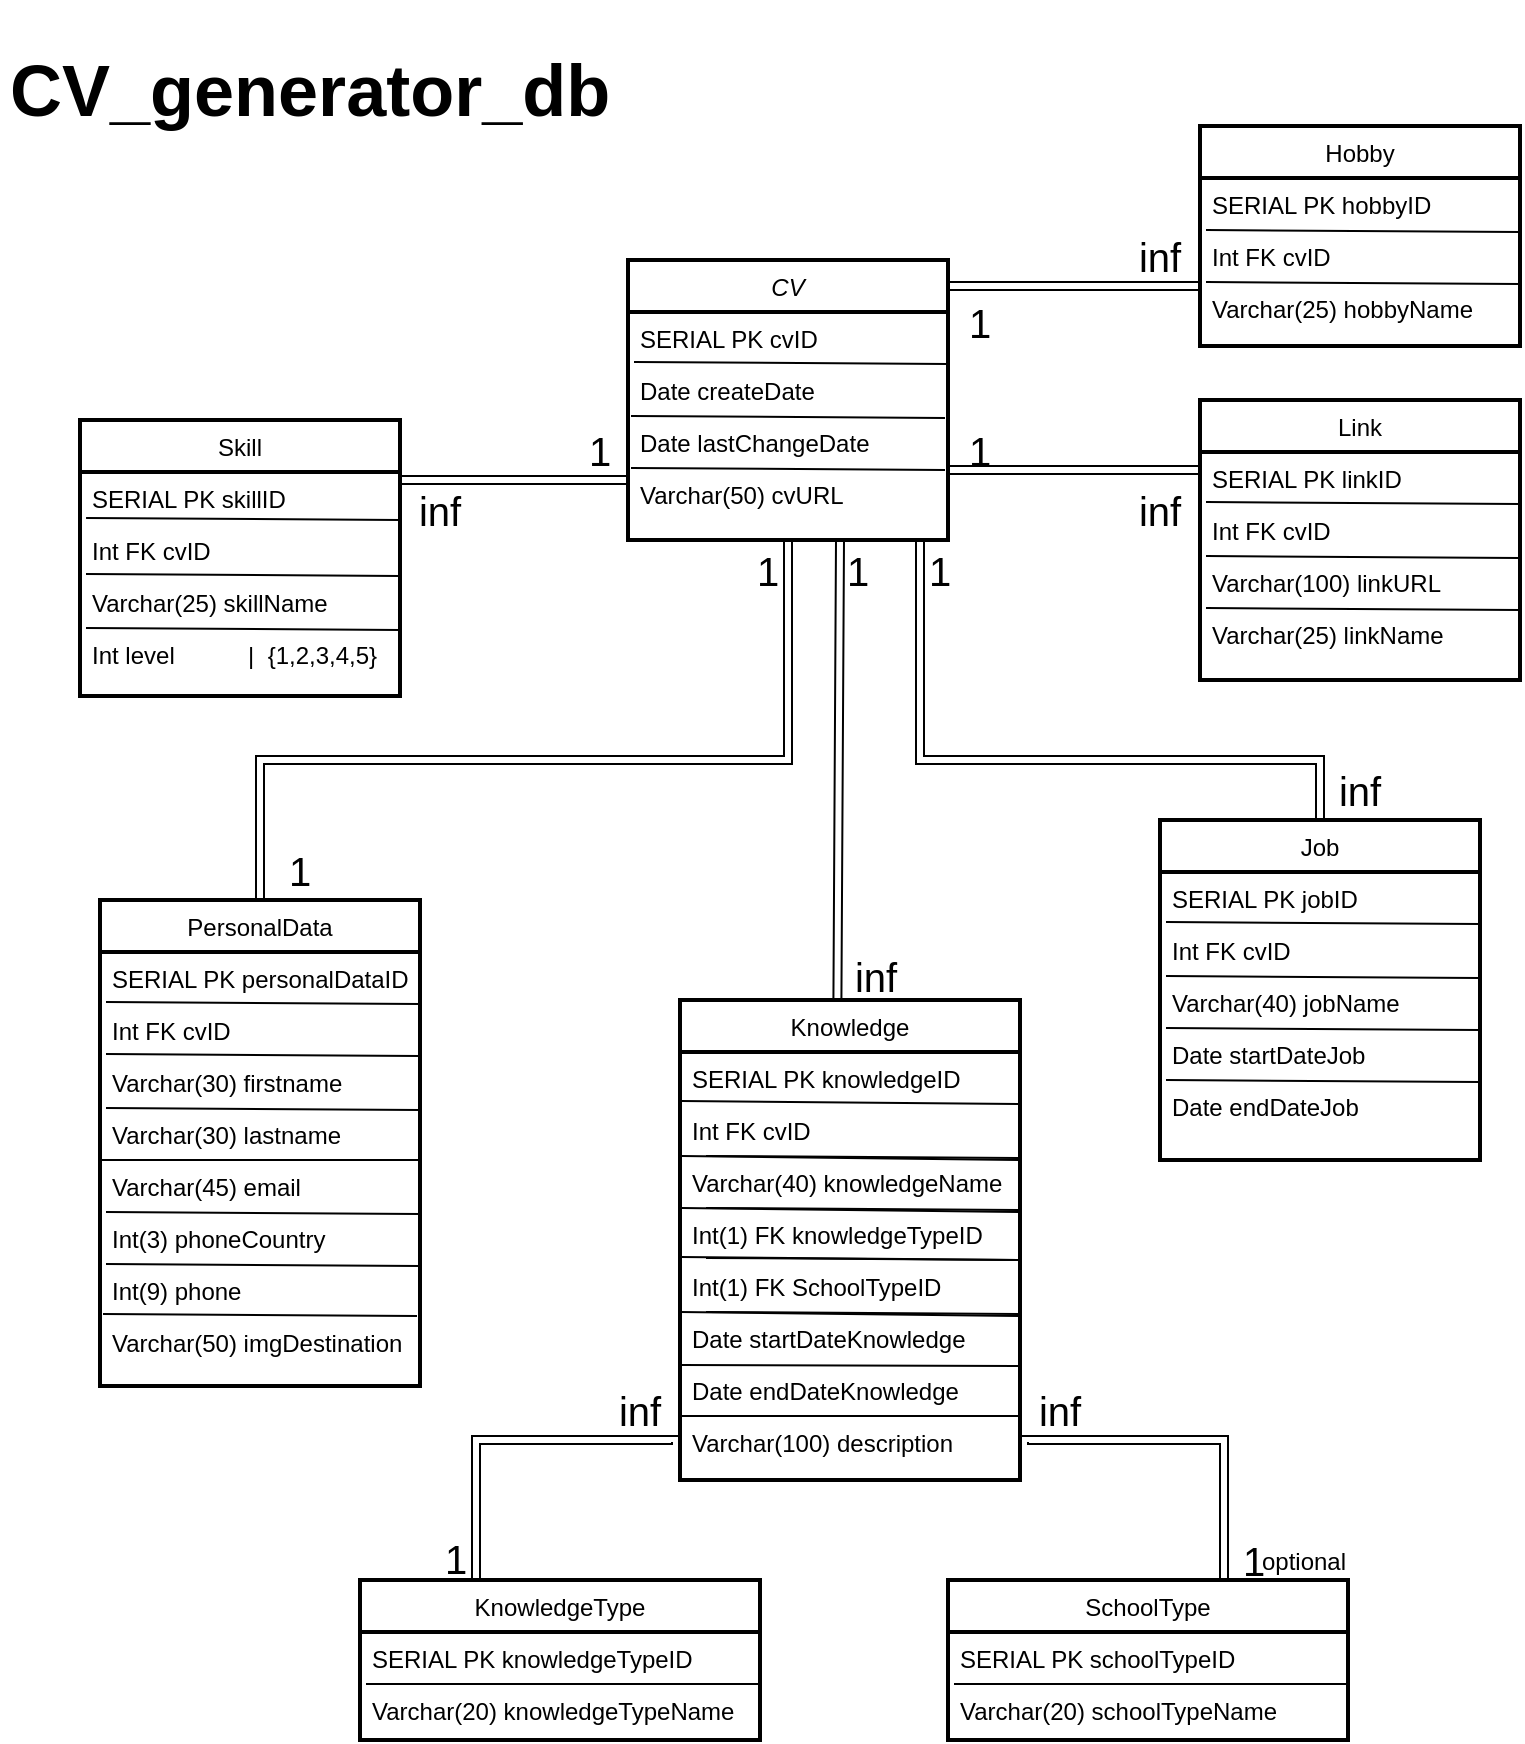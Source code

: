 <mxfile version="21.2.8" type="device">
  <diagram id="C5RBs43oDa-KdzZeNtuy" name="Page-1">
    <mxGraphModel dx="1677" dy="1280" grid="1" gridSize="10" guides="1" tooltips="1" connect="1" arrows="1" fold="1" page="1" pageScale="1" pageWidth="827" pageHeight="1169" math="0" shadow="0">
      <root>
        <mxCell id="WIyWlLk6GJQsqaUBKTNV-0" />
        <mxCell id="WIyWlLk6GJQsqaUBKTNV-1" parent="WIyWlLk6GJQsqaUBKTNV-0" />
        <mxCell id="zkfFHV4jXpPFQw0GAbJ--0" value="CV" style="swimlane;fontStyle=2;align=center;verticalAlign=top;childLayout=stackLayout;horizontal=1;startSize=26;horizontalStack=0;resizeParent=1;resizeLast=0;collapsible=1;marginBottom=0;rounded=0;shadow=0;strokeWidth=2;" parent="WIyWlLk6GJQsqaUBKTNV-1" vertex="1">
          <mxGeometry x="344" y="137" width="160" height="140" as="geometry">
            <mxRectangle x="230" y="140" width="160" height="26" as="alternateBounds" />
          </mxGeometry>
        </mxCell>
        <mxCell id="zkfFHV4jXpPFQw0GAbJ--1" value="SERIAL PK cvID" style="text;align=left;verticalAlign=top;spacingLeft=4;spacingRight=4;overflow=hidden;rotatable=0;points=[[0,0.5],[1,0.5]];portConstraint=eastwest;" parent="zkfFHV4jXpPFQw0GAbJ--0" vertex="1">
          <mxGeometry y="26" width="160" height="26" as="geometry" />
        </mxCell>
        <mxCell id="-dVuh-FXX1zb581pYCFE-20" value="" style="endArrow=none;html=1;rounded=0;entryX=0.019;entryY=-0.115;entryDx=0;entryDy=0;entryPerimeter=0;exitX=0.167;exitY=0.667;exitDx=0;exitDy=0;exitPerimeter=0;" parent="zkfFHV4jXpPFQw0GAbJ--0" edge="1">
          <mxGeometry width="50" height="50" relative="1" as="geometry">
            <mxPoint x="160" y="52" as="sourcePoint" />
            <mxPoint x="3" y="51" as="targetPoint" />
          </mxGeometry>
        </mxCell>
        <mxCell id="zkfFHV4jXpPFQw0GAbJ--2" value="Date createDate" style="text;align=left;verticalAlign=top;spacingLeft=4;spacingRight=4;overflow=hidden;rotatable=0;points=[[0,0.5],[1,0.5]];portConstraint=eastwest;rounded=0;shadow=0;html=0;" parent="zkfFHV4jXpPFQw0GAbJ--0" vertex="1">
          <mxGeometry y="52" width="160" height="26" as="geometry" />
        </mxCell>
        <mxCell id="-dVuh-FXX1zb581pYCFE-21" value="" style="endArrow=none;html=1;rounded=0;entryX=0.019;entryY=-0.115;entryDx=0;entryDy=0;entryPerimeter=0;exitX=0.167;exitY=0.667;exitDx=0;exitDy=0;exitPerimeter=0;" parent="zkfFHV4jXpPFQw0GAbJ--0" edge="1">
          <mxGeometry width="50" height="50" relative="1" as="geometry">
            <mxPoint x="158.5" y="79" as="sourcePoint" />
            <mxPoint x="1.5" y="78" as="targetPoint" />
          </mxGeometry>
        </mxCell>
        <mxCell id="zkfFHV4jXpPFQw0GAbJ--3" value="Date lastChangeDate" style="text;align=left;verticalAlign=top;spacingLeft=4;spacingRight=4;overflow=hidden;rotatable=0;points=[[0,0.5],[1,0.5]];portConstraint=eastwest;rounded=0;shadow=0;html=0;" parent="zkfFHV4jXpPFQw0GAbJ--0" vertex="1">
          <mxGeometry y="78" width="160" height="26" as="geometry" />
        </mxCell>
        <mxCell id="-dVuh-FXX1zb581pYCFE-22" value="" style="endArrow=none;html=1;rounded=0;entryX=0.019;entryY=-0.115;entryDx=0;entryDy=0;entryPerimeter=0;exitX=0.167;exitY=0.667;exitDx=0;exitDy=0;exitPerimeter=0;" parent="zkfFHV4jXpPFQw0GAbJ--0" edge="1">
          <mxGeometry width="50" height="50" relative="1" as="geometry">
            <mxPoint x="158.5" y="105" as="sourcePoint" />
            <mxPoint x="1.5" y="104" as="targetPoint" />
          </mxGeometry>
        </mxCell>
        <mxCell id="-dVuh-FXX1zb581pYCFE-0" value="Varchar(50) cvURL" style="text;align=left;verticalAlign=top;spacingLeft=4;spacingRight=4;overflow=hidden;rotatable=0;points=[[0,0.5],[1,0.5]];portConstraint=eastwest;rounded=0;shadow=0;html=0;" parent="zkfFHV4jXpPFQw0GAbJ--0" vertex="1">
          <mxGeometry y="104" width="160" height="26" as="geometry" />
        </mxCell>
        <mxCell id="zkfFHV4jXpPFQw0GAbJ--6" value="Skill" style="swimlane;fontStyle=0;align=center;verticalAlign=top;childLayout=stackLayout;horizontal=1;startSize=26;horizontalStack=0;resizeParent=1;resizeLast=0;collapsible=1;marginBottom=0;rounded=0;shadow=0;strokeWidth=2;" parent="WIyWlLk6GJQsqaUBKTNV-1" vertex="1">
          <mxGeometry x="70" y="217" width="160" height="138" as="geometry">
            <mxRectangle x="130" y="380" width="160" height="26" as="alternateBounds" />
          </mxGeometry>
        </mxCell>
        <mxCell id="zkfFHV4jXpPFQw0GAbJ--7" value="SERIAL PK skillID" style="text;align=left;verticalAlign=top;spacingLeft=4;spacingRight=4;overflow=hidden;rotatable=0;points=[[0,0.5],[1,0.5]];portConstraint=eastwest;" parent="zkfFHV4jXpPFQw0GAbJ--6" vertex="1">
          <mxGeometry y="26" width="160" height="26" as="geometry" />
        </mxCell>
        <mxCell id="zkfFHV4jXpPFQw0GAbJ--8" value="Int FK cvID" style="text;align=left;verticalAlign=top;spacingLeft=4;spacingRight=4;overflow=hidden;rotatable=0;points=[[0,0.5],[1,0.5]];portConstraint=eastwest;rounded=0;shadow=0;html=0;" parent="zkfFHV4jXpPFQw0GAbJ--6" vertex="1">
          <mxGeometry y="52" width="160" height="26" as="geometry" />
        </mxCell>
        <mxCell id="-dVuh-FXX1zb581pYCFE-18" value="" style="endArrow=none;html=1;rounded=0;entryX=0.019;entryY=-0.115;entryDx=0;entryDy=0;entryPerimeter=0;exitX=0.167;exitY=0.667;exitDx=0;exitDy=0;exitPerimeter=0;" parent="zkfFHV4jXpPFQw0GAbJ--6" edge="1">
          <mxGeometry width="50" height="50" relative="1" as="geometry">
            <mxPoint x="160" y="78" as="sourcePoint" />
            <mxPoint x="3" y="77" as="targetPoint" />
          </mxGeometry>
        </mxCell>
        <mxCell id="-dVuh-FXX1zb581pYCFE-6" value="Varchar(25) skillName" style="text;align=left;verticalAlign=top;spacingLeft=4;spacingRight=4;overflow=hidden;rotatable=0;points=[[0,0.5],[1,0.5]];portConstraint=eastwest;rounded=0;shadow=0;html=0;" parent="zkfFHV4jXpPFQw0GAbJ--6" vertex="1">
          <mxGeometry y="78" width="160" height="26" as="geometry" />
        </mxCell>
        <mxCell id="-dVuh-FXX1zb581pYCFE-19" value="" style="endArrow=none;html=1;rounded=0;entryX=0.019;entryY=-0.115;entryDx=0;entryDy=0;entryPerimeter=0;exitX=0.167;exitY=0.667;exitDx=0;exitDy=0;exitPerimeter=0;" parent="zkfFHV4jXpPFQw0GAbJ--6" edge="1">
          <mxGeometry width="50" height="50" relative="1" as="geometry">
            <mxPoint x="160" y="105" as="sourcePoint" />
            <mxPoint x="3" y="104" as="targetPoint" />
          </mxGeometry>
        </mxCell>
        <mxCell id="-dVuh-FXX1zb581pYCFE-7" value="Int level           |  {1,2,3,4,5}" style="text;align=left;verticalAlign=top;spacingLeft=4;spacingRight=4;overflow=hidden;rotatable=0;points=[[0,0.5],[1,0.5]];portConstraint=eastwest;rounded=0;shadow=0;html=0;" parent="zkfFHV4jXpPFQw0GAbJ--6" vertex="1">
          <mxGeometry y="104" width="160" height="26" as="geometry" />
        </mxCell>
        <mxCell id="zkfFHV4jXpPFQw0GAbJ--12" value="" style="endArrow=block;endFill=0;shadow=0;strokeWidth=1;rounded=0;edgeStyle=elbowEdgeStyle;elbow=vertical;shape=link;" parent="WIyWlLk6GJQsqaUBKTNV-1" source="zkfFHV4jXpPFQw0GAbJ--6" target="zkfFHV4jXpPFQw0GAbJ--0" edge="1">
          <mxGeometry width="160" relative="1" as="geometry">
            <mxPoint x="210" y="310" as="sourcePoint" />
            <mxPoint x="210" y="310" as="targetPoint" />
          </mxGeometry>
        </mxCell>
        <mxCell id="zkfFHV4jXpPFQw0GAbJ--13" value="Link" style="swimlane;fontStyle=0;align=center;verticalAlign=top;childLayout=stackLayout;horizontal=1;startSize=26;horizontalStack=0;resizeParent=1;resizeLast=0;collapsible=1;marginBottom=0;rounded=0;shadow=0;strokeWidth=2;" parent="WIyWlLk6GJQsqaUBKTNV-1" vertex="1">
          <mxGeometry x="630" y="207" width="160" height="140" as="geometry">
            <mxRectangle x="340" y="380" width="170" height="26" as="alternateBounds" />
          </mxGeometry>
        </mxCell>
        <mxCell id="zkfFHV4jXpPFQw0GAbJ--14" value="SERIAL PK linkID" style="text;align=left;verticalAlign=top;spacingLeft=4;spacingRight=4;overflow=hidden;rotatable=0;points=[[0,0.5],[1,0.5]];portConstraint=eastwest;" parent="zkfFHV4jXpPFQw0GAbJ--13" vertex="1">
          <mxGeometry y="26" width="160" height="26" as="geometry" />
        </mxCell>
        <mxCell id="-dVuh-FXX1zb581pYCFE-23" value="" style="endArrow=none;html=1;rounded=0;entryX=0.019;entryY=-0.115;entryDx=0;entryDy=0;entryPerimeter=0;exitX=0.167;exitY=0.667;exitDx=0;exitDy=0;exitPerimeter=0;" parent="zkfFHV4jXpPFQw0GAbJ--13" edge="1">
          <mxGeometry width="50" height="50" relative="1" as="geometry">
            <mxPoint x="160" y="52" as="sourcePoint" />
            <mxPoint x="3" y="51" as="targetPoint" />
          </mxGeometry>
        </mxCell>
        <mxCell id="-dVuh-FXX1zb581pYCFE-1" value="Int FK cvID" style="text;align=left;verticalAlign=top;spacingLeft=4;spacingRight=4;overflow=hidden;rotatable=0;points=[[0,0.5],[1,0.5]];portConstraint=eastwest;" parent="zkfFHV4jXpPFQw0GAbJ--13" vertex="1">
          <mxGeometry y="52" width="160" height="26" as="geometry" />
        </mxCell>
        <mxCell id="-dVuh-FXX1zb581pYCFE-24" value="" style="endArrow=none;html=1;rounded=0;entryX=0.019;entryY=-0.115;entryDx=0;entryDy=0;entryPerimeter=0;exitX=0.167;exitY=0.667;exitDx=0;exitDy=0;exitPerimeter=0;" parent="zkfFHV4jXpPFQw0GAbJ--13" edge="1">
          <mxGeometry width="50" height="50" relative="1" as="geometry">
            <mxPoint x="160" y="79" as="sourcePoint" />
            <mxPoint x="3" y="78" as="targetPoint" />
          </mxGeometry>
        </mxCell>
        <mxCell id="-dVuh-FXX1zb581pYCFE-2" value="Varchar(100) linkURL" style="text;align=left;verticalAlign=top;spacingLeft=4;spacingRight=4;overflow=hidden;rotatable=0;points=[[0,0.5],[1,0.5]];portConstraint=eastwest;" parent="zkfFHV4jXpPFQw0GAbJ--13" vertex="1">
          <mxGeometry y="78" width="160" height="26" as="geometry" />
        </mxCell>
        <mxCell id="-dVuh-FXX1zb581pYCFE-25" value="" style="endArrow=none;html=1;rounded=0;entryX=0.019;entryY=-0.115;entryDx=0;entryDy=0;entryPerimeter=0;exitX=0.167;exitY=0.667;exitDx=0;exitDy=0;exitPerimeter=0;" parent="zkfFHV4jXpPFQw0GAbJ--13" edge="1">
          <mxGeometry width="50" height="50" relative="1" as="geometry">
            <mxPoint x="160" y="105" as="sourcePoint" />
            <mxPoint x="3" y="104" as="targetPoint" />
          </mxGeometry>
        </mxCell>
        <mxCell id="-dVuh-FXX1zb581pYCFE-3" value="Varchar(25) linkName" style="text;align=left;verticalAlign=top;spacingLeft=4;spacingRight=4;overflow=hidden;rotatable=0;points=[[0,0.5],[1,0.5]];portConstraint=eastwest;" parent="zkfFHV4jXpPFQw0GAbJ--13" vertex="1">
          <mxGeometry y="104" width="160" height="26" as="geometry" />
        </mxCell>
        <mxCell id="zkfFHV4jXpPFQw0GAbJ--16" value="" style="endArrow=block;endFill=0;shadow=0;strokeWidth=1;rounded=0;edgeStyle=elbowEdgeStyle;elbow=vertical;shape=link;" parent="WIyWlLk6GJQsqaUBKTNV-1" source="zkfFHV4jXpPFQw0GAbJ--13" target="zkfFHV4jXpPFQw0GAbJ--0" edge="1">
          <mxGeometry width="160" relative="1" as="geometry">
            <mxPoint x="220" y="480" as="sourcePoint" />
            <mxPoint x="320" y="378" as="targetPoint" />
          </mxGeometry>
        </mxCell>
        <mxCell id="zkfFHV4jXpPFQw0GAbJ--17" value="PersonalData" style="swimlane;fontStyle=0;align=center;verticalAlign=top;childLayout=stackLayout;horizontal=1;startSize=26;horizontalStack=0;resizeParent=1;resizeLast=0;collapsible=1;marginBottom=0;rounded=0;shadow=0;strokeWidth=2;" parent="WIyWlLk6GJQsqaUBKTNV-1" vertex="1">
          <mxGeometry x="80" y="457" width="160" height="243" as="geometry">
            <mxRectangle x="550" y="140" width="160" height="26" as="alternateBounds" />
          </mxGeometry>
        </mxCell>
        <mxCell id="zkfFHV4jXpPFQw0GAbJ--18" value="SERIAL PK personalDataID" style="text;align=left;verticalAlign=top;spacingLeft=4;spacingRight=4;overflow=hidden;rotatable=0;points=[[0,0.5],[1,0.5]];portConstraint=eastwest;" parent="zkfFHV4jXpPFQw0GAbJ--17" vertex="1">
          <mxGeometry y="26" width="160" height="26" as="geometry" />
        </mxCell>
        <mxCell id="-dVuh-FXX1zb581pYCFE-66" value="" style="endArrow=none;html=1;rounded=0;entryX=0.019;entryY=-0.115;entryDx=0;entryDy=0;entryPerimeter=0;exitX=0.167;exitY=0.667;exitDx=0;exitDy=0;exitPerimeter=0;" parent="zkfFHV4jXpPFQw0GAbJ--17" edge="1">
          <mxGeometry width="50" height="50" relative="1" as="geometry">
            <mxPoint x="160" y="52" as="sourcePoint" />
            <mxPoint x="3" y="51" as="targetPoint" />
          </mxGeometry>
        </mxCell>
        <mxCell id="zkfFHV4jXpPFQw0GAbJ--19" value="Int FK cvID" style="text;align=left;verticalAlign=top;spacingLeft=4;spacingRight=4;overflow=hidden;rotatable=0;points=[[0,0.5],[1,0.5]];portConstraint=eastwest;rounded=0;shadow=0;html=0;" parent="zkfFHV4jXpPFQw0GAbJ--17" vertex="1">
          <mxGeometry y="52" width="160" height="26" as="geometry" />
        </mxCell>
        <mxCell id="-dVuh-FXX1zb581pYCFE-67" value="" style="endArrow=none;html=1;rounded=0;entryX=0.019;entryY=-0.115;entryDx=0;entryDy=0;entryPerimeter=0;exitX=0.167;exitY=0.667;exitDx=0;exitDy=0;exitPerimeter=0;" parent="zkfFHV4jXpPFQw0GAbJ--17" edge="1">
          <mxGeometry width="50" height="50" relative="1" as="geometry">
            <mxPoint x="160" y="78" as="sourcePoint" />
            <mxPoint x="3" y="77" as="targetPoint" />
          </mxGeometry>
        </mxCell>
        <mxCell id="zkfFHV4jXpPFQw0GAbJ--20" value="Varchar(30) firstname" style="text;align=left;verticalAlign=top;spacingLeft=4;spacingRight=4;overflow=hidden;rotatable=0;points=[[0,0.5],[1,0.5]];portConstraint=eastwest;rounded=0;shadow=0;html=0;" parent="zkfFHV4jXpPFQw0GAbJ--17" vertex="1">
          <mxGeometry y="78" width="160" height="26" as="geometry" />
        </mxCell>
        <mxCell id="-dVuh-FXX1zb581pYCFE-68" value="" style="endArrow=none;html=1;rounded=0;entryX=0.019;entryY=-0.115;entryDx=0;entryDy=0;entryPerimeter=0;exitX=0.167;exitY=0.667;exitDx=0;exitDy=0;exitPerimeter=0;" parent="zkfFHV4jXpPFQw0GAbJ--17" edge="1">
          <mxGeometry width="50" height="50" relative="1" as="geometry">
            <mxPoint x="160" y="105" as="sourcePoint" />
            <mxPoint x="3" y="104" as="targetPoint" />
          </mxGeometry>
        </mxCell>
        <mxCell id="zkfFHV4jXpPFQw0GAbJ--21" value="Varchar(30) lastname" style="text;align=left;verticalAlign=top;spacingLeft=4;spacingRight=4;overflow=hidden;rotatable=0;points=[[0,0.5],[1,0.5]];portConstraint=eastwest;rounded=0;shadow=0;html=0;" parent="zkfFHV4jXpPFQw0GAbJ--17" vertex="1">
          <mxGeometry y="104" width="160" height="26" as="geometry" />
        </mxCell>
        <mxCell id="-dVuh-FXX1zb581pYCFE-71" value="" style="endArrow=none;html=1;rounded=0;entryX=0.019;entryY=-0.115;entryDx=0;entryDy=0;entryPerimeter=0;exitX=0.167;exitY=0.667;exitDx=0;exitDy=0;exitPerimeter=0;" parent="zkfFHV4jXpPFQw0GAbJ--17" edge="1">
          <mxGeometry width="50" height="50" relative="1" as="geometry">
            <mxPoint x="160" y="157" as="sourcePoint" />
            <mxPoint x="3" y="156" as="targetPoint" />
          </mxGeometry>
        </mxCell>
        <mxCell id="-dVuh-FXX1zb581pYCFE-10" value="Varchar(45) email " style="text;align=left;verticalAlign=top;spacingLeft=4;spacingRight=4;overflow=hidden;rotatable=0;points=[[0,0.5],[1,0.5]];portConstraint=eastwest;rounded=0;shadow=0;html=0;" parent="zkfFHV4jXpPFQw0GAbJ--17" vertex="1">
          <mxGeometry y="130" width="160" height="26" as="geometry" />
        </mxCell>
        <mxCell id="-dVuh-FXX1zb581pYCFE-72" value="" style="endArrow=none;html=1;rounded=0;entryX=0.019;entryY=-0.115;entryDx=0;entryDy=0;entryPerimeter=0;exitX=0.167;exitY=0.667;exitDx=0;exitDy=0;exitPerimeter=0;" parent="zkfFHV4jXpPFQw0GAbJ--17" edge="1">
          <mxGeometry width="50" height="50" relative="1" as="geometry">
            <mxPoint x="160" y="183" as="sourcePoint" />
            <mxPoint x="3" y="182" as="targetPoint" />
          </mxGeometry>
        </mxCell>
        <mxCell id="-dVuh-FXX1zb581pYCFE-11" value="Int(3) phoneCountry" style="text;align=left;verticalAlign=top;spacingLeft=4;spacingRight=4;overflow=hidden;rotatable=0;points=[[0,0.5],[1,0.5]];portConstraint=eastwest;rounded=0;shadow=0;html=0;" parent="zkfFHV4jXpPFQw0GAbJ--17" vertex="1">
          <mxGeometry y="156" width="160" height="26" as="geometry" />
        </mxCell>
        <mxCell id="-dVuh-FXX1zb581pYCFE-73" value="" style="endArrow=none;html=1;rounded=0;entryX=0.019;entryY=-0.115;entryDx=0;entryDy=0;entryPerimeter=0;exitX=0.167;exitY=0.667;exitDx=0;exitDy=0;exitPerimeter=0;" parent="zkfFHV4jXpPFQw0GAbJ--17" edge="1">
          <mxGeometry width="50" height="50" relative="1" as="geometry">
            <mxPoint x="158.5" y="208" as="sourcePoint" />
            <mxPoint x="1.5" y="207" as="targetPoint" />
          </mxGeometry>
        </mxCell>
        <mxCell id="-dVuh-FXX1zb581pYCFE-12" value="Int(9) phone&#xa;" style="text;align=left;verticalAlign=top;spacingLeft=4;spacingRight=4;overflow=hidden;rotatable=0;points=[[0,0.5],[1,0.5]];portConstraint=eastwest;rounded=0;shadow=0;html=0;" parent="zkfFHV4jXpPFQw0GAbJ--17" vertex="1">
          <mxGeometry y="182" width="160" height="26" as="geometry" />
        </mxCell>
        <mxCell id="-dVuh-FXX1zb581pYCFE-13" value="Varchar(50) imgDestination " style="text;align=left;verticalAlign=top;spacingLeft=4;spacingRight=4;overflow=hidden;rotatable=0;points=[[0,0.5],[1,0.5]];portConstraint=eastwest;rounded=0;shadow=0;html=0;" parent="zkfFHV4jXpPFQw0GAbJ--17" vertex="1">
          <mxGeometry y="208" width="160" height="26" as="geometry" />
        </mxCell>
        <mxCell id="zkfFHV4jXpPFQw0GAbJ--26" value="" style="endArrow=open;shadow=0;strokeWidth=1;rounded=0;endFill=1;edgeStyle=elbowEdgeStyle;elbow=vertical;shape=link;" parent="WIyWlLk6GJQsqaUBKTNV-1" source="zkfFHV4jXpPFQw0GAbJ--0" target="zkfFHV4jXpPFQw0GAbJ--17" edge="1">
          <mxGeometry x="0.5" y="41" relative="1" as="geometry">
            <mxPoint x="390" y="299" as="sourcePoint" />
            <mxPoint x="550" y="299" as="targetPoint" />
            <mxPoint x="-40" y="32" as="offset" />
            <Array as="points">
              <mxPoint x="270" y="387" />
              <mxPoint x="400" y="357" />
            </Array>
          </mxGeometry>
        </mxCell>
        <mxCell id="-dVuh-FXX1zb581pYCFE-4" value="&lt;font style=&quot;font-size: 20px;&quot;&gt;1&lt;/font&gt;" style="text;html=1;strokeColor=none;fillColor=none;align=center;verticalAlign=middle;whiteSpace=wrap;rounded=0;" parent="WIyWlLk6GJQsqaUBKTNV-1" vertex="1">
          <mxGeometry x="490" y="217" width="60" height="30" as="geometry" />
        </mxCell>
        <mxCell id="-dVuh-FXX1zb581pYCFE-5" value="&lt;font style=&quot;font-size: 20px;&quot;&gt;inf&lt;/font&gt;" style="text;html=1;strokeColor=none;fillColor=none;align=center;verticalAlign=middle;whiteSpace=wrap;rounded=0;" parent="WIyWlLk6GJQsqaUBKTNV-1" vertex="1">
          <mxGeometry x="580" y="247" width="60" height="30" as="geometry" />
        </mxCell>
        <mxCell id="-dVuh-FXX1zb581pYCFE-8" value="&lt;font style=&quot;font-size: 20px;&quot;&gt;1&lt;/font&gt;" style="text;html=1;strokeColor=none;fillColor=none;align=center;verticalAlign=middle;whiteSpace=wrap;rounded=0;" parent="WIyWlLk6GJQsqaUBKTNV-1" vertex="1">
          <mxGeometry x="300" y="217" width="60" height="30" as="geometry" />
        </mxCell>
        <mxCell id="-dVuh-FXX1zb581pYCFE-9" value="&lt;font style=&quot;font-size: 20px;&quot;&gt;inf&lt;/font&gt;" style="text;html=1;strokeColor=none;fillColor=none;align=center;verticalAlign=middle;whiteSpace=wrap;rounded=0;" parent="WIyWlLk6GJQsqaUBKTNV-1" vertex="1">
          <mxGeometry x="220" y="247" width="60" height="30" as="geometry" />
        </mxCell>
        <mxCell id="-dVuh-FXX1zb581pYCFE-14" value="&lt;font style=&quot;font-size: 20px;&quot;&gt;1&lt;/font&gt;" style="text;html=1;strokeColor=none;fillColor=none;align=center;verticalAlign=middle;whiteSpace=wrap;rounded=0;" parent="WIyWlLk6GJQsqaUBKTNV-1" vertex="1">
          <mxGeometry x="384" y="277" width="60" height="30" as="geometry" />
        </mxCell>
        <mxCell id="-dVuh-FXX1zb581pYCFE-15" value="&lt;font style=&quot;font-size: 20px;&quot;&gt;inf&lt;/font&gt;" style="text;html=1;strokeColor=none;fillColor=none;align=center;verticalAlign=middle;whiteSpace=wrap;rounded=0;" parent="WIyWlLk6GJQsqaUBKTNV-1" vertex="1">
          <mxGeometry x="438" y="480" width="60" height="30" as="geometry" />
        </mxCell>
        <mxCell id="-dVuh-FXX1zb581pYCFE-16" value="&lt;font style=&quot;font-size: 20px;&quot;&gt;1&lt;/font&gt;" style="text;html=1;strokeColor=none;fillColor=none;align=center;verticalAlign=middle;whiteSpace=wrap;rounded=0;" parent="WIyWlLk6GJQsqaUBKTNV-1" vertex="1">
          <mxGeometry x="150" y="427" width="60" height="30" as="geometry" />
        </mxCell>
        <mxCell id="-dVuh-FXX1zb581pYCFE-17" value="" style="endArrow=none;html=1;rounded=0;entryX=0.019;entryY=-0.115;entryDx=0;entryDy=0;entryPerimeter=0;exitX=0.167;exitY=0.667;exitDx=0;exitDy=0;exitPerimeter=0;" parent="WIyWlLk6GJQsqaUBKTNV-1" source="-dVuh-FXX1zb581pYCFE-9" target="zkfFHV4jXpPFQw0GAbJ--8" edge="1">
          <mxGeometry width="50" height="50" relative="1" as="geometry">
            <mxPoint x="140" y="497" as="sourcePoint" />
            <mxPoint x="190" y="447" as="targetPoint" />
          </mxGeometry>
        </mxCell>
        <mxCell id="-dVuh-FXX1zb581pYCFE-26" value="Knowledge" style="swimlane;fontStyle=0;align=center;verticalAlign=top;childLayout=stackLayout;horizontal=1;startSize=26;horizontalStack=0;resizeParent=1;resizeLast=0;collapsible=1;marginBottom=0;rounded=0;shadow=0;strokeWidth=2;" parent="WIyWlLk6GJQsqaUBKTNV-1" vertex="1">
          <mxGeometry x="370" y="507" width="170" height="240" as="geometry">
            <mxRectangle x="550" y="140" width="160" height="26" as="alternateBounds" />
          </mxGeometry>
        </mxCell>
        <mxCell id="-dVuh-FXX1zb581pYCFE-27" value="SERIAL PK knowledgeID" style="text;align=left;verticalAlign=top;spacingLeft=4;spacingRight=4;overflow=hidden;rotatable=0;points=[[0,0.5],[1,0.5]];portConstraint=eastwest;" parent="-dVuh-FXX1zb581pYCFE-26" vertex="1">
          <mxGeometry y="26" width="170" height="26" as="geometry" />
        </mxCell>
        <mxCell id="-dVuh-FXX1zb581pYCFE-53" value="" style="endArrow=none;html=1;rounded=0;entryX=0.003;entryY=-0.058;entryDx=0;entryDy=0;entryPerimeter=0;exitX=0.167;exitY=0.667;exitDx=0;exitDy=0;exitPerimeter=0;" parent="-dVuh-FXX1zb581pYCFE-26" target="-dVuh-FXX1zb581pYCFE-28" edge="1">
          <mxGeometry width="50" height="50" relative="1" as="geometry">
            <mxPoint x="170" y="52" as="sourcePoint" />
            <mxPoint x="13" y="51" as="targetPoint" />
          </mxGeometry>
        </mxCell>
        <mxCell id="-dVuh-FXX1zb581pYCFE-28" value="Int FK cvID" style="text;align=left;verticalAlign=top;spacingLeft=4;spacingRight=4;overflow=hidden;rotatable=0;points=[[0,0.5],[1,0.5]];portConstraint=eastwest;rounded=0;shadow=0;html=0;" parent="-dVuh-FXX1zb581pYCFE-26" vertex="1">
          <mxGeometry y="52" width="170" height="26" as="geometry" />
        </mxCell>
        <mxCell id="-dVuh-FXX1zb581pYCFE-54" value="" style="endArrow=none;html=1;rounded=0;entryX=0.019;entryY=-0.115;entryDx=0;entryDy=0;entryPerimeter=0;exitX=0.167;exitY=0.667;exitDx=0;exitDy=0;exitPerimeter=0;" parent="-dVuh-FXX1zb581pYCFE-26" edge="1">
          <mxGeometry width="50" height="50" relative="1" as="geometry">
            <mxPoint x="170" y="79" as="sourcePoint" />
            <mxPoint x="13" y="78" as="targetPoint" />
          </mxGeometry>
        </mxCell>
        <mxCell id="-dVuh-FXX1zb581pYCFE-60" value="" style="endArrow=none;html=1;rounded=0;entryX=0.003;entryY=-0.058;entryDx=0;entryDy=0;entryPerimeter=0;exitX=0.167;exitY=0.667;exitDx=0;exitDy=0;exitPerimeter=0;" parent="-dVuh-FXX1zb581pYCFE-26" edge="1">
          <mxGeometry width="50" height="50" relative="1" as="geometry">
            <mxPoint x="170" y="80" as="sourcePoint" />
            <mxPoint x="1" y="78" as="targetPoint" />
          </mxGeometry>
        </mxCell>
        <mxCell id="-dVuh-FXX1zb581pYCFE-29" value="Varchar(40) knowledgeName" style="text;align=left;verticalAlign=top;spacingLeft=4;spacingRight=4;overflow=hidden;rotatable=0;points=[[0,0.5],[1,0.5]];portConstraint=eastwest;rounded=0;shadow=0;html=0;" parent="-dVuh-FXX1zb581pYCFE-26" vertex="1">
          <mxGeometry y="78" width="170" height="26" as="geometry" />
        </mxCell>
        <mxCell id="-dVuh-FXX1zb581pYCFE-55" value="" style="endArrow=none;html=1;rounded=0;entryX=0.019;entryY=-0.115;entryDx=0;entryDy=0;entryPerimeter=0;exitX=0.167;exitY=0.667;exitDx=0;exitDy=0;exitPerimeter=0;" parent="-dVuh-FXX1zb581pYCFE-26" edge="1">
          <mxGeometry width="50" height="50" relative="1" as="geometry">
            <mxPoint x="170" y="105" as="sourcePoint" />
            <mxPoint x="13" y="104" as="targetPoint" />
          </mxGeometry>
        </mxCell>
        <mxCell id="-dVuh-FXX1zb581pYCFE-61" value="" style="endArrow=none;html=1;rounded=0;entryX=0.003;entryY=-0.058;entryDx=0;entryDy=0;entryPerimeter=0;exitX=0.167;exitY=0.667;exitDx=0;exitDy=0;exitPerimeter=0;" parent="-dVuh-FXX1zb581pYCFE-26" edge="1">
          <mxGeometry width="50" height="50" relative="1" as="geometry">
            <mxPoint x="170" y="106" as="sourcePoint" />
            <mxPoint x="1" y="104" as="targetPoint" />
          </mxGeometry>
        </mxCell>
        <mxCell id="-dVuh-FXX1zb581pYCFE-30" value="Int(1) FK knowledgeTypeID" style="text;align=left;verticalAlign=top;spacingLeft=4;spacingRight=4;overflow=hidden;rotatable=0;points=[[0,0.5],[1,0.5]];portConstraint=eastwest;rounded=0;shadow=0;html=0;" parent="-dVuh-FXX1zb581pYCFE-26" vertex="1">
          <mxGeometry y="104" width="170" height="26" as="geometry" />
        </mxCell>
        <mxCell id="-dVuh-FXX1zb581pYCFE-56" value="" style="endArrow=none;html=1;rounded=0;entryX=0.019;entryY=-0.115;entryDx=0;entryDy=0;entryPerimeter=0;exitX=0.167;exitY=0.667;exitDx=0;exitDy=0;exitPerimeter=0;" parent="-dVuh-FXX1zb581pYCFE-26" edge="1">
          <mxGeometry width="50" height="50" relative="1" as="geometry">
            <mxPoint x="170" y="130" as="sourcePoint" />
            <mxPoint x="13" y="129" as="targetPoint" />
          </mxGeometry>
        </mxCell>
        <mxCell id="-dVuh-FXX1zb581pYCFE-62" value="" style="endArrow=none;html=1;rounded=0;entryX=0;entryY=-0.058;entryDx=0;entryDy=0;entryPerimeter=0;exitX=0.167;exitY=0.667;exitDx=0;exitDy=0;exitPerimeter=0;" parent="-dVuh-FXX1zb581pYCFE-26" target="-dVuh-FXX1zb581pYCFE-39" edge="1">
          <mxGeometry width="50" height="50" relative="1" as="geometry">
            <mxPoint x="170" y="130" as="sourcePoint" />
            <mxPoint x="1" y="128" as="targetPoint" />
          </mxGeometry>
        </mxCell>
        <mxCell id="-dVuh-FXX1zb581pYCFE-39" value="Int(1) FK SchoolTypeID" style="text;align=left;verticalAlign=top;spacingLeft=4;spacingRight=4;overflow=hidden;rotatable=0;points=[[0,0.5],[1,0.5]];portConstraint=eastwest;rounded=0;shadow=0;html=0;" parent="-dVuh-FXX1zb581pYCFE-26" vertex="1">
          <mxGeometry y="130" width="170" height="26" as="geometry" />
        </mxCell>
        <mxCell id="-dVuh-FXX1zb581pYCFE-57" value="" style="endArrow=none;html=1;rounded=0;entryX=0.019;entryY=-0.115;entryDx=0;entryDy=0;entryPerimeter=0;exitX=0.167;exitY=0.667;exitDx=0;exitDy=0;exitPerimeter=0;" parent="-dVuh-FXX1zb581pYCFE-26" edge="1">
          <mxGeometry width="50" height="50" relative="1" as="geometry">
            <mxPoint x="170" y="157" as="sourcePoint" />
            <mxPoint x="13" y="156" as="targetPoint" />
          </mxGeometry>
        </mxCell>
        <mxCell id="-dVuh-FXX1zb581pYCFE-63" value="" style="endArrow=none;html=1;rounded=0;entryX=0.003;entryY=-0.058;entryDx=0;entryDy=0;entryPerimeter=0;exitX=0.167;exitY=0.667;exitDx=0;exitDy=0;exitPerimeter=0;" parent="-dVuh-FXX1zb581pYCFE-26" edge="1">
          <mxGeometry width="50" height="50" relative="1" as="geometry">
            <mxPoint x="169" y="158" as="sourcePoint" />
            <mxPoint y="156" as="targetPoint" />
          </mxGeometry>
        </mxCell>
        <mxCell id="-dVuh-FXX1zb581pYCFE-32" value="Date startDateKnowledge" style="text;align=left;verticalAlign=top;spacingLeft=4;spacingRight=4;overflow=hidden;rotatable=0;points=[[0,0.5],[1,0.5]];portConstraint=eastwest;rounded=0;shadow=0;html=0;" parent="-dVuh-FXX1zb581pYCFE-26" vertex="1">
          <mxGeometry y="156" width="170" height="26" as="geometry" />
        </mxCell>
        <mxCell id="-dVuh-FXX1zb581pYCFE-33" value="Date endDateKnowledge" style="text;align=left;verticalAlign=top;spacingLeft=4;spacingRight=4;overflow=hidden;rotatable=0;points=[[0,0.5],[1,0.5]];portConstraint=eastwest;rounded=0;shadow=0;html=0;" parent="-dVuh-FXX1zb581pYCFE-26" vertex="1">
          <mxGeometry y="182" width="170" height="26" as="geometry" />
        </mxCell>
        <mxCell id="-dVuh-FXX1zb581pYCFE-58" value="" style="endArrow=none;html=1;rounded=0;entryX=0.003;entryY=0.019;entryDx=0;entryDy=0;entryPerimeter=0;exitX=0.167;exitY=0.667;exitDx=0;exitDy=0;exitPerimeter=0;" parent="-dVuh-FXX1zb581pYCFE-26" target="-dVuh-FXX1zb581pYCFE-33" edge="1">
          <mxGeometry width="50" height="50" relative="1" as="geometry">
            <mxPoint x="170" y="183" as="sourcePoint" />
            <mxPoint x="13" y="182" as="targetPoint" />
          </mxGeometry>
        </mxCell>
        <mxCell id="-dVuh-FXX1zb581pYCFE-59" value="" style="endArrow=none;html=1;rounded=0;entryX=0.003;entryY=0;entryDx=0;entryDy=0;entryPerimeter=0;exitX=0.167;exitY=0.667;exitDx=0;exitDy=0;exitPerimeter=0;" parent="-dVuh-FXX1zb581pYCFE-26" target="-dVuh-FXX1zb581pYCFE-34" edge="1">
          <mxGeometry width="50" height="50" relative="1" as="geometry">
            <mxPoint x="170" y="208" as="sourcePoint" />
            <mxPoint x="13" y="207" as="targetPoint" />
          </mxGeometry>
        </mxCell>
        <mxCell id="-dVuh-FXX1zb581pYCFE-97" value="" style="endArrow=open;shadow=0;strokeWidth=1;rounded=0;endFill=1;edgeStyle=elbowEdgeStyle;elbow=vertical;shape=link;exitX=0;exitY=0.5;exitDx=0;exitDy=0;" parent="-dVuh-FXX1zb581pYCFE-26" edge="1">
          <mxGeometry x="0.5" y="41" relative="1" as="geometry">
            <mxPoint x="-2" y="221" as="sourcePoint" />
            <mxPoint x="-102" y="290" as="targetPoint" />
            <mxPoint x="-40" y="32" as="offset" />
            <Array as="points">
              <mxPoint x="8" y="220" />
              <mxPoint x="138" y="190" />
            </Array>
          </mxGeometry>
        </mxCell>
        <mxCell id="-dVuh-FXX1zb581pYCFE-34" value="Varchar(100) description" style="text;align=left;verticalAlign=top;spacingLeft=4;spacingRight=4;overflow=hidden;rotatable=0;points=[[0,0.5],[1,0.5]];portConstraint=eastwest;rounded=0;shadow=0;html=0;" parent="-dVuh-FXX1zb581pYCFE-26" vertex="1">
          <mxGeometry y="208" width="170" height="26" as="geometry" />
        </mxCell>
        <mxCell id="-dVuh-FXX1zb581pYCFE-36" value="" style="endArrow=none;html=1;rounded=0;entryX=0.463;entryY=-0.004;entryDx=0;entryDy=0;shape=link;entryPerimeter=0;" parent="WIyWlLk6GJQsqaUBKTNV-1" target="-dVuh-FXX1zb581pYCFE-26" edge="1">
          <mxGeometry width="50" height="50" relative="1" as="geometry">
            <mxPoint x="450" y="277" as="sourcePoint" />
            <mxPoint x="190" y="447" as="targetPoint" />
          </mxGeometry>
        </mxCell>
        <mxCell id="-dVuh-FXX1zb581pYCFE-37" value="&lt;font style=&quot;font-size: 20px;&quot;&gt;1&lt;/font&gt;" style="text;html=1;strokeColor=none;fillColor=none;align=center;verticalAlign=middle;whiteSpace=wrap;rounded=0;" parent="WIyWlLk6GJQsqaUBKTNV-1" vertex="1">
          <mxGeometry x="429" y="277" width="60" height="30" as="geometry" />
        </mxCell>
        <mxCell id="-dVuh-FXX1zb581pYCFE-38" value="&lt;font style=&quot;font-size: 20px;&quot;&gt;inf&lt;/font&gt;" style="text;html=1;strokeColor=none;fillColor=none;align=center;verticalAlign=middle;whiteSpace=wrap;rounded=0;" parent="WIyWlLk6GJQsqaUBKTNV-1" vertex="1">
          <mxGeometry x="680" y="387" width="60" height="30" as="geometry" />
        </mxCell>
        <mxCell id="-dVuh-FXX1zb581pYCFE-41" value="Job" style="swimlane;fontStyle=0;align=center;verticalAlign=top;childLayout=stackLayout;horizontal=1;startSize=26;horizontalStack=0;resizeParent=1;resizeLast=0;collapsible=1;marginBottom=0;rounded=0;shadow=0;strokeWidth=2;" parent="WIyWlLk6GJQsqaUBKTNV-1" vertex="1">
          <mxGeometry x="610" y="417" width="160" height="170" as="geometry">
            <mxRectangle x="340" y="380" width="170" height="26" as="alternateBounds" />
          </mxGeometry>
        </mxCell>
        <mxCell id="-dVuh-FXX1zb581pYCFE-42" value="SERIAL PK jobID" style="text;align=left;verticalAlign=top;spacingLeft=4;spacingRight=4;overflow=hidden;rotatable=0;points=[[0,0.5],[1,0.5]];portConstraint=eastwest;" parent="-dVuh-FXX1zb581pYCFE-41" vertex="1">
          <mxGeometry y="26" width="160" height="26" as="geometry" />
        </mxCell>
        <mxCell id="-dVuh-FXX1zb581pYCFE-43" value="" style="endArrow=none;html=1;rounded=0;entryX=0.019;entryY=-0.115;entryDx=0;entryDy=0;entryPerimeter=0;exitX=0.167;exitY=0.667;exitDx=0;exitDy=0;exitPerimeter=0;" parent="-dVuh-FXX1zb581pYCFE-41" edge="1">
          <mxGeometry width="50" height="50" relative="1" as="geometry">
            <mxPoint x="160" y="52" as="sourcePoint" />
            <mxPoint x="3" y="51" as="targetPoint" />
          </mxGeometry>
        </mxCell>
        <mxCell id="-dVuh-FXX1zb581pYCFE-44" value="Int FK cvID" style="text;align=left;verticalAlign=top;spacingLeft=4;spacingRight=4;overflow=hidden;rotatable=0;points=[[0,0.5],[1,0.5]];portConstraint=eastwest;" parent="-dVuh-FXX1zb581pYCFE-41" vertex="1">
          <mxGeometry y="52" width="160" height="26" as="geometry" />
        </mxCell>
        <mxCell id="-dVuh-FXX1zb581pYCFE-45" value="" style="endArrow=none;html=1;rounded=0;entryX=0.019;entryY=-0.115;entryDx=0;entryDy=0;entryPerimeter=0;exitX=0.167;exitY=0.667;exitDx=0;exitDy=0;exitPerimeter=0;" parent="-dVuh-FXX1zb581pYCFE-41" edge="1">
          <mxGeometry width="50" height="50" relative="1" as="geometry">
            <mxPoint x="160" y="79" as="sourcePoint" />
            <mxPoint x="3" y="78" as="targetPoint" />
          </mxGeometry>
        </mxCell>
        <mxCell id="-dVuh-FXX1zb581pYCFE-46" value="Varchar(40) jobName" style="text;align=left;verticalAlign=top;spacingLeft=4;spacingRight=4;overflow=hidden;rotatable=0;points=[[0,0.5],[1,0.5]];portConstraint=eastwest;" parent="-dVuh-FXX1zb581pYCFE-41" vertex="1">
          <mxGeometry y="78" width="160" height="26" as="geometry" />
        </mxCell>
        <mxCell id="-dVuh-FXX1zb581pYCFE-47" value="" style="endArrow=none;html=1;rounded=0;entryX=0.019;entryY=-0.115;entryDx=0;entryDy=0;entryPerimeter=0;exitX=0.167;exitY=0.667;exitDx=0;exitDy=0;exitPerimeter=0;" parent="-dVuh-FXX1zb581pYCFE-41" edge="1">
          <mxGeometry width="50" height="50" relative="1" as="geometry">
            <mxPoint x="160" y="105" as="sourcePoint" />
            <mxPoint x="3" y="104" as="targetPoint" />
          </mxGeometry>
        </mxCell>
        <mxCell id="-dVuh-FXX1zb581pYCFE-49" value="Date startDateJob" style="text;align=left;verticalAlign=top;spacingLeft=4;spacingRight=4;overflow=hidden;rotatable=0;points=[[0,0.5],[1,0.5]];portConstraint=eastwest;rounded=0;shadow=0;html=0;" parent="-dVuh-FXX1zb581pYCFE-41" vertex="1">
          <mxGeometry y="104" width="160" height="26" as="geometry" />
        </mxCell>
        <mxCell id="-dVuh-FXX1zb581pYCFE-52" value="" style="endArrow=none;html=1;rounded=0;entryX=0.019;entryY=-0.115;entryDx=0;entryDy=0;entryPerimeter=0;exitX=0.167;exitY=0.667;exitDx=0;exitDy=0;exitPerimeter=0;" parent="-dVuh-FXX1zb581pYCFE-41" edge="1">
          <mxGeometry width="50" height="50" relative="1" as="geometry">
            <mxPoint x="160" y="131" as="sourcePoint" />
            <mxPoint x="3" y="130" as="targetPoint" />
          </mxGeometry>
        </mxCell>
        <mxCell id="-dVuh-FXX1zb581pYCFE-50" value="Date endDateJob" style="text;align=left;verticalAlign=top;spacingLeft=4;spacingRight=4;overflow=hidden;rotatable=0;points=[[0,0.5],[1,0.5]];portConstraint=eastwest;rounded=0;shadow=0;html=0;" parent="-dVuh-FXX1zb581pYCFE-41" vertex="1">
          <mxGeometry y="130" width="160" height="26" as="geometry" />
        </mxCell>
        <mxCell id="-dVuh-FXX1zb581pYCFE-69" value="" style="endArrow=none;html=1;rounded=0;entryX=0.019;entryY=-0.115;entryDx=0;entryDy=0;entryPerimeter=0;" parent="WIyWlLk6GJQsqaUBKTNV-1" edge="1">
          <mxGeometry width="50" height="50" relative="1" as="geometry">
            <mxPoint x="240" y="587" as="sourcePoint" />
            <mxPoint x="80" y="587" as="targetPoint" />
          </mxGeometry>
        </mxCell>
        <mxCell id="-dVuh-FXX1zb581pYCFE-75" value="" style="endArrow=open;shadow=0;strokeWidth=1;rounded=0;endFill=1;edgeStyle=elbowEdgeStyle;elbow=vertical;shape=link;" parent="WIyWlLk6GJQsqaUBKTNV-1" target="-dVuh-FXX1zb581pYCFE-41" edge="1">
          <mxGeometry x="0.5" y="41" relative="1" as="geometry">
            <mxPoint x="490" y="277" as="sourcePoint" />
            <mxPoint x="226" y="457" as="targetPoint" />
            <mxPoint x="-40" y="32" as="offset" />
            <Array as="points">
              <mxPoint x="336" y="387" />
              <mxPoint x="466" y="357" />
            </Array>
          </mxGeometry>
        </mxCell>
        <mxCell id="-dVuh-FXX1zb581pYCFE-76" value="&lt;font style=&quot;font-size: 20px;&quot;&gt;1&lt;/font&gt;" style="text;html=1;strokeColor=none;fillColor=none;align=center;verticalAlign=middle;whiteSpace=wrap;rounded=0;" parent="WIyWlLk6GJQsqaUBKTNV-1" vertex="1">
          <mxGeometry x="470" y="277" width="60" height="30" as="geometry" />
        </mxCell>
        <mxCell id="-dVuh-FXX1zb581pYCFE-78" value="KnowledgeType" style="swimlane;fontStyle=0;align=center;verticalAlign=top;childLayout=stackLayout;horizontal=1;startSize=26;horizontalStack=0;resizeParent=1;resizeLast=0;collapsible=1;marginBottom=0;rounded=0;shadow=0;strokeWidth=2;" parent="WIyWlLk6GJQsqaUBKTNV-1" vertex="1">
          <mxGeometry x="210" y="797" width="200" height="80" as="geometry">
            <mxRectangle x="130" y="380" width="160" height="26" as="alternateBounds" />
          </mxGeometry>
        </mxCell>
        <mxCell id="-dVuh-FXX1zb581pYCFE-79" value="SERIAL PK knowledgeTypeID" style="text;align=left;verticalAlign=top;spacingLeft=4;spacingRight=4;overflow=hidden;rotatable=0;points=[[0,0.5],[1,0.5]];portConstraint=eastwest;" parent="-dVuh-FXX1zb581pYCFE-78" vertex="1">
          <mxGeometry y="26" width="200" height="26" as="geometry" />
        </mxCell>
        <mxCell id="-dVuh-FXX1zb581pYCFE-81" value="" style="endArrow=none;html=1;rounded=0;entryX=0.019;entryY=-0.115;entryDx=0;entryDy=0;entryPerimeter=0;exitX=0.997;exitY=0;exitDx=0;exitDy=0;exitPerimeter=0;" parent="-dVuh-FXX1zb581pYCFE-78" source="-dVuh-FXX1zb581pYCFE-80" edge="1">
          <mxGeometry width="50" height="50" relative="1" as="geometry">
            <mxPoint x="160" y="53" as="sourcePoint" />
            <mxPoint x="3" y="52" as="targetPoint" />
          </mxGeometry>
        </mxCell>
        <mxCell id="-dVuh-FXX1zb581pYCFE-80" value="Varchar(20) knowledgeTypeName" style="text;align=left;verticalAlign=top;spacingLeft=4;spacingRight=4;overflow=hidden;rotatable=0;points=[[0,0.5],[1,0.5]];portConstraint=eastwest;rounded=0;shadow=0;html=0;" parent="-dVuh-FXX1zb581pYCFE-78" vertex="1">
          <mxGeometry y="52" width="200" height="26" as="geometry" />
        </mxCell>
        <mxCell id="-dVuh-FXX1zb581pYCFE-92" value="SchoolType" style="swimlane;fontStyle=0;align=center;verticalAlign=top;childLayout=stackLayout;horizontal=1;startSize=26;horizontalStack=0;resizeParent=1;resizeLast=0;collapsible=1;marginBottom=0;rounded=0;shadow=0;strokeWidth=2;" parent="WIyWlLk6GJQsqaUBKTNV-1" vertex="1">
          <mxGeometry x="504" y="797" width="200" height="80" as="geometry">
            <mxRectangle x="130" y="380" width="160" height="26" as="alternateBounds" />
          </mxGeometry>
        </mxCell>
        <mxCell id="-dVuh-FXX1zb581pYCFE-93" value="SERIAL PK schoolTypeID" style="text;align=left;verticalAlign=top;spacingLeft=4;spacingRight=4;overflow=hidden;rotatable=0;points=[[0,0.5],[1,0.5]];portConstraint=eastwest;" parent="-dVuh-FXX1zb581pYCFE-92" vertex="1">
          <mxGeometry y="26" width="200" height="26" as="geometry" />
        </mxCell>
        <mxCell id="-dVuh-FXX1zb581pYCFE-94" value="" style="endArrow=none;html=1;rounded=0;entryX=0.019;entryY=-0.115;entryDx=0;entryDy=0;entryPerimeter=0;exitX=0.997;exitY=0;exitDx=0;exitDy=0;exitPerimeter=0;" parent="-dVuh-FXX1zb581pYCFE-92" source="-dVuh-FXX1zb581pYCFE-95" edge="1">
          <mxGeometry width="50" height="50" relative="1" as="geometry">
            <mxPoint x="160" y="53" as="sourcePoint" />
            <mxPoint x="3" y="52" as="targetPoint" />
          </mxGeometry>
        </mxCell>
        <mxCell id="-dVuh-FXX1zb581pYCFE-95" value="Varchar(20) schoolTypeName" style="text;align=left;verticalAlign=top;spacingLeft=4;spacingRight=4;overflow=hidden;rotatable=0;points=[[0,0.5],[1,0.5]];portConstraint=eastwest;rounded=0;shadow=0;html=0;" parent="-dVuh-FXX1zb581pYCFE-92" vertex="1">
          <mxGeometry y="52" width="200" height="26" as="geometry" />
        </mxCell>
        <mxCell id="-dVuh-FXX1zb581pYCFE-98" value="" style="endArrow=open;shadow=0;strokeWidth=1;rounded=0;endFill=1;edgeStyle=elbowEdgeStyle;elbow=vertical;shape=link;exitX=1;exitY=0.5;exitDx=0;exitDy=0;" parent="WIyWlLk6GJQsqaUBKTNV-1" edge="1">
          <mxGeometry x="0.5" y="41" relative="1" as="geometry">
            <mxPoint x="542" y="728" as="sourcePoint" />
            <mxPoint x="642" y="797" as="targetPoint" />
            <mxPoint x="-40" y="32" as="offset" />
            <Array as="points">
              <mxPoint x="752" y="727" />
              <mxPoint x="882" y="697" />
            </Array>
          </mxGeometry>
        </mxCell>
        <mxCell id="-dVuh-FXX1zb581pYCFE-99" value="&lt;font style=&quot;font-size: 20px;&quot;&gt;inf&lt;/font&gt;" style="text;html=1;strokeColor=none;fillColor=none;align=center;verticalAlign=middle;whiteSpace=wrap;rounded=0;" parent="WIyWlLk6GJQsqaUBKTNV-1" vertex="1">
          <mxGeometry x="530" y="697" width="60" height="30" as="geometry" />
        </mxCell>
        <mxCell id="-dVuh-FXX1zb581pYCFE-100" value="&lt;font style=&quot;font-size: 20px;&quot;&gt;inf&lt;/font&gt;" style="text;html=1;strokeColor=none;fillColor=none;align=center;verticalAlign=middle;whiteSpace=wrap;rounded=0;" parent="WIyWlLk6GJQsqaUBKTNV-1" vertex="1">
          <mxGeometry x="320" y="697" width="60" height="30" as="geometry" />
        </mxCell>
        <mxCell id="-dVuh-FXX1zb581pYCFE-101" value="&lt;font style=&quot;font-size: 20px;&quot;&gt;1&lt;/font&gt;" style="text;html=1;strokeColor=none;fillColor=none;align=center;verticalAlign=middle;whiteSpace=wrap;rounded=0;" parent="WIyWlLk6GJQsqaUBKTNV-1" vertex="1">
          <mxGeometry x="627" y="772" width="60" height="30" as="geometry" />
        </mxCell>
        <mxCell id="-dVuh-FXX1zb581pYCFE-102" value="&lt;font style=&quot;font-size: 20px;&quot;&gt;1&lt;/font&gt;" style="text;html=1;strokeColor=none;fillColor=none;align=center;verticalAlign=middle;whiteSpace=wrap;rounded=0;" parent="WIyWlLk6GJQsqaUBKTNV-1" vertex="1">
          <mxGeometry x="228" y="771" width="60" height="30" as="geometry" />
        </mxCell>
        <mxCell id="-dVuh-FXX1zb581pYCFE-105" value="optional" style="text;html=1;strokeColor=none;fillColor=none;align=center;verticalAlign=middle;whiteSpace=wrap;rounded=0;" parent="WIyWlLk6GJQsqaUBKTNV-1" vertex="1">
          <mxGeometry x="652" y="773" width="60" height="30" as="geometry" />
        </mxCell>
        <mxCell id="-dVuh-FXX1zb581pYCFE-106" value="&lt;h1 style=&quot;font-size: 36px;&quot;&gt;&lt;font style=&quot;font-size: 36px;&quot;&gt;CV_generator_db&lt;br&gt;&lt;/font&gt;&lt;/h1&gt;&lt;p style=&quot;font-size: 36px;&quot;&gt;&lt;font style=&quot;font-size: 36px;&quot;&gt;&lt;br&gt;&lt;/font&gt;&lt;/p&gt;" style="text;html=1;strokeColor=none;fillColor=none;spacing=5;spacingTop=-20;whiteSpace=wrap;overflow=hidden;rounded=0;" parent="WIyWlLk6GJQsqaUBKTNV-1" vertex="1">
          <mxGeometry x="30" y="17" width="350" height="93" as="geometry" />
        </mxCell>
        <mxCell id="7o2shLt4_tauznpc1KCN-0" value="" style="endArrow=block;endFill=0;shadow=0;strokeWidth=1;rounded=0;edgeStyle=elbowEdgeStyle;elbow=vertical;shape=link;" parent="WIyWlLk6GJQsqaUBKTNV-1" edge="1">
          <mxGeometry width="160" relative="1" as="geometry">
            <mxPoint x="630" y="150" as="sourcePoint" />
            <mxPoint x="504" y="150" as="targetPoint" />
          </mxGeometry>
        </mxCell>
        <mxCell id="7o2shLt4_tauznpc1KCN-1" value="Hobby" style="swimlane;fontStyle=0;align=center;verticalAlign=top;childLayout=stackLayout;horizontal=1;startSize=26;horizontalStack=0;resizeParent=1;resizeLast=0;collapsible=1;marginBottom=0;rounded=0;shadow=0;strokeWidth=2;" parent="WIyWlLk6GJQsqaUBKTNV-1" vertex="1">
          <mxGeometry x="630" y="70" width="160" height="110" as="geometry">
            <mxRectangle x="130" y="380" width="160" height="26" as="alternateBounds" />
          </mxGeometry>
        </mxCell>
        <mxCell id="7o2shLt4_tauznpc1KCN-2" value="SERIAL PK hobbyID" style="text;align=left;verticalAlign=top;spacingLeft=4;spacingRight=4;overflow=hidden;rotatable=0;points=[[0,0.5],[1,0.5]];portConstraint=eastwest;" parent="7o2shLt4_tauznpc1KCN-1" vertex="1">
          <mxGeometry y="26" width="160" height="26" as="geometry" />
        </mxCell>
        <mxCell id="7o2shLt4_tauznpc1KCN-4" value="" style="endArrow=none;html=1;rounded=0;entryX=0.019;entryY=-0.115;entryDx=0;entryDy=0;entryPerimeter=0;exitX=0.167;exitY=0.667;exitDx=0;exitDy=0;exitPerimeter=0;" parent="7o2shLt4_tauznpc1KCN-1" edge="1">
          <mxGeometry width="50" height="50" relative="1" as="geometry">
            <mxPoint x="160" y="53" as="sourcePoint" />
            <mxPoint x="3" y="52" as="targetPoint" />
          </mxGeometry>
        </mxCell>
        <mxCell id="7o2shLt4_tauznpc1KCN-3" value="Int FK cvID" style="text;align=left;verticalAlign=top;spacingLeft=4;spacingRight=4;overflow=hidden;rotatable=0;points=[[0,0.5],[1,0.5]];portConstraint=eastwest;rounded=0;shadow=0;html=0;" parent="7o2shLt4_tauznpc1KCN-1" vertex="1">
          <mxGeometry y="52" width="160" height="26" as="geometry" />
        </mxCell>
        <mxCell id="7o2shLt4_tauznpc1KCN-6" value="" style="endArrow=none;html=1;rounded=0;entryX=0.019;entryY=-0.115;entryDx=0;entryDy=0;entryPerimeter=0;exitX=0.167;exitY=0.667;exitDx=0;exitDy=0;exitPerimeter=0;" parent="7o2shLt4_tauznpc1KCN-1" edge="1">
          <mxGeometry width="50" height="50" relative="1" as="geometry">
            <mxPoint x="160" y="79" as="sourcePoint" />
            <mxPoint x="3" y="78" as="targetPoint" />
          </mxGeometry>
        </mxCell>
        <mxCell id="7o2shLt4_tauznpc1KCN-5" value="Varchar(25) hobbyName" style="text;align=left;verticalAlign=top;spacingLeft=4;spacingRight=4;overflow=hidden;rotatable=0;points=[[0,0.5],[1,0.5]];portConstraint=eastwest;rounded=0;shadow=0;html=0;" parent="7o2shLt4_tauznpc1KCN-1" vertex="1">
          <mxGeometry y="78" width="160" height="26" as="geometry" />
        </mxCell>
        <mxCell id="7o2shLt4_tauznpc1KCN-8" value="&lt;font style=&quot;font-size: 20px;&quot;&gt;inf&lt;/font&gt;" style="text;html=1;strokeColor=none;fillColor=none;align=center;verticalAlign=middle;whiteSpace=wrap;rounded=0;" parent="WIyWlLk6GJQsqaUBKTNV-1" vertex="1">
          <mxGeometry x="580" y="120" width="60" height="30" as="geometry" />
        </mxCell>
        <mxCell id="7o2shLt4_tauznpc1KCN-11" value="&lt;font style=&quot;font-size: 20px;&quot;&gt;1&lt;/font&gt;" style="text;html=1;strokeColor=none;fillColor=none;align=center;verticalAlign=middle;whiteSpace=wrap;rounded=0;" parent="WIyWlLk6GJQsqaUBKTNV-1" vertex="1">
          <mxGeometry x="490" y="153" width="60" height="30" as="geometry" />
        </mxCell>
      </root>
    </mxGraphModel>
  </diagram>
</mxfile>
